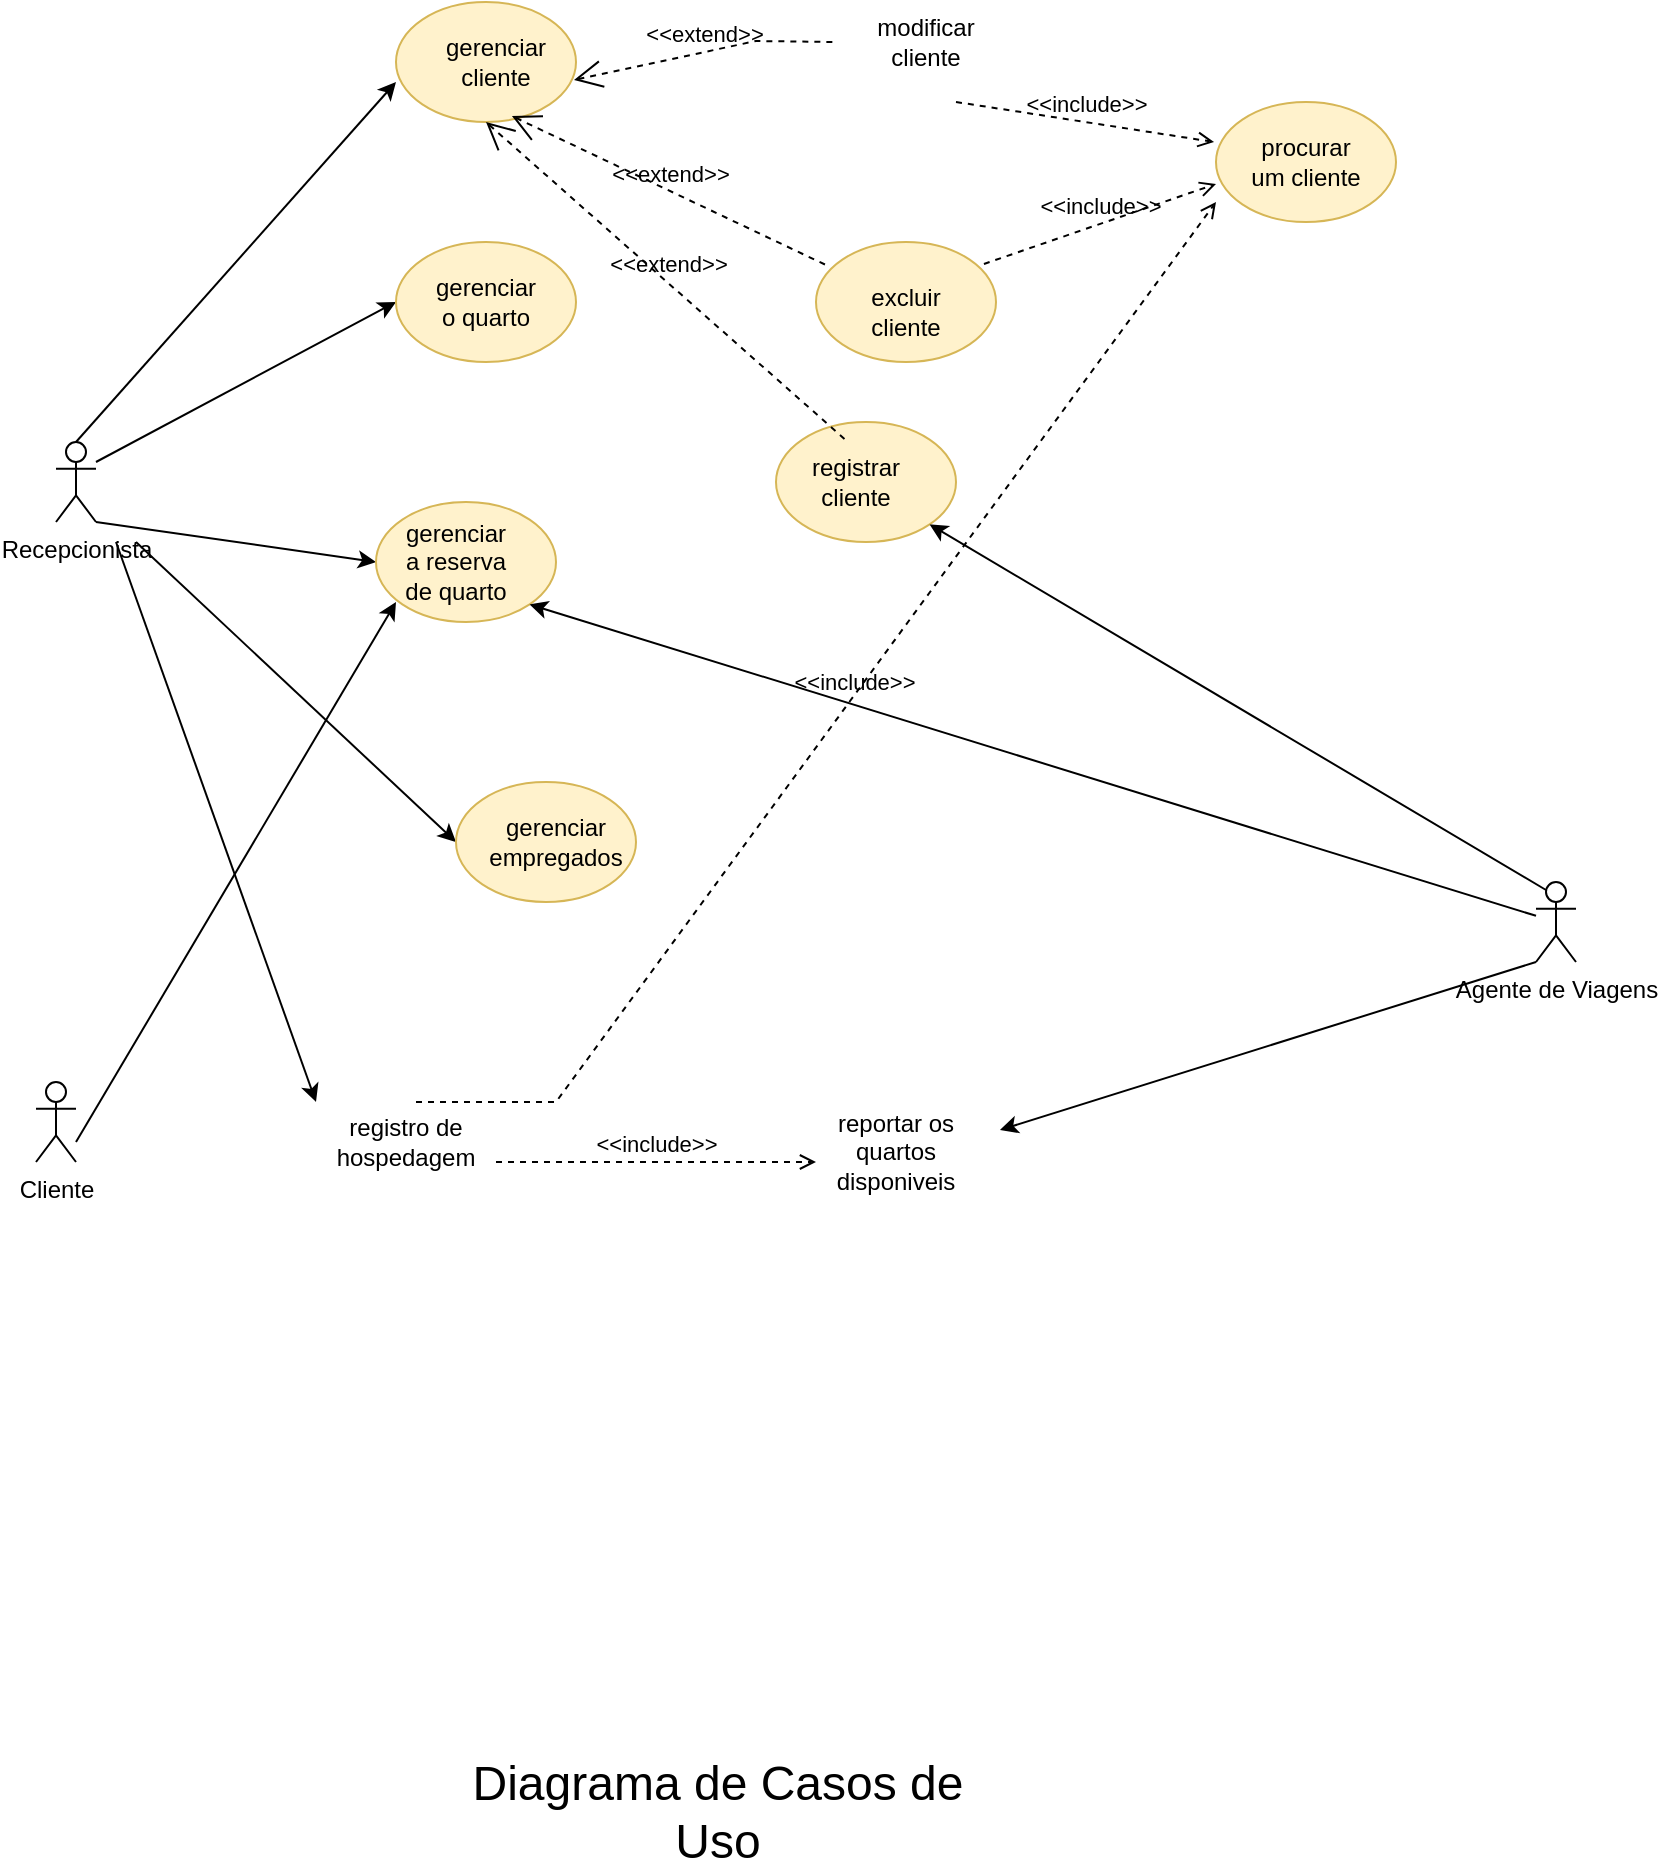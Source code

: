 <mxfile version="26.1.0" pages="7">
  <diagram name="Página-1" id="2nsyWGhhakWlyDxtI3QB">
    <mxGraphModel dx="1426" dy="781" grid="1" gridSize="10" guides="1" tooltips="1" connect="1" arrows="1" fold="1" page="1" pageScale="1" pageWidth="827" pageHeight="1169" math="0" shadow="0">
      <root>
        <mxCell id="0" />
        <mxCell id="1" parent="0" />
        <mxCell id="BOqVeiPKmgCXwHKWF-ZB-1" value="Recepcionista" style="shape=umlActor;verticalLabelPosition=bottom;verticalAlign=top;html=1;outlineConnect=0;" vertex="1" parent="1">
          <mxGeometry x="90" y="230" width="20" height="40" as="geometry" />
        </mxCell>
        <mxCell id="BOqVeiPKmgCXwHKWF-ZB-2" value="" style="endArrow=classic;html=1;rounded=0;entryX=0;entryY=0.5;entryDx=0;entryDy=0;" edge="1" parent="1" target="BOqVeiPKmgCXwHKWF-ZB-6">
          <mxGeometry width="50" height="50" relative="1" as="geometry">
            <mxPoint x="110" y="270" as="sourcePoint" />
            <mxPoint x="260" y="290" as="targetPoint" />
          </mxGeometry>
        </mxCell>
        <mxCell id="BOqVeiPKmgCXwHKWF-ZB-3" value="Cliente" style="shape=umlActor;verticalLabelPosition=bottom;verticalAlign=top;html=1;outlineConnect=0;" vertex="1" parent="1">
          <mxGeometry x="80" y="550" width="20" height="40" as="geometry" />
        </mxCell>
        <mxCell id="BOqVeiPKmgCXwHKWF-ZB-4" value="" style="endArrow=classic;html=1;rounded=0;" edge="1" parent="1">
          <mxGeometry width="50" height="50" relative="1" as="geometry">
            <mxPoint x="100" y="580" as="sourcePoint" />
            <mxPoint x="260" y="310" as="targetPoint" />
          </mxGeometry>
        </mxCell>
        <mxCell id="BOqVeiPKmgCXwHKWF-ZB-5" value="" style="endArrow=classic;html=1;rounded=0;" edge="1" parent="1">
          <mxGeometry width="50" height="50" relative="1" as="geometry">
            <mxPoint x="120" y="280" as="sourcePoint" />
            <mxPoint x="220" y="560" as="targetPoint" />
          </mxGeometry>
        </mxCell>
        <mxCell id="BOqVeiPKmgCXwHKWF-ZB-6" value="" style="ellipse;whiteSpace=wrap;html=1;fillColor=#fff2cc;strokeColor=#d6b656;" vertex="1" parent="1">
          <mxGeometry x="250" y="260" width="90" height="60" as="geometry" />
        </mxCell>
        <mxCell id="BOqVeiPKmgCXwHKWF-ZB-7" value="" style="endArrow=classic;html=1;rounded=0;" edge="1" parent="1">
          <mxGeometry width="50" height="50" relative="1" as="geometry">
            <mxPoint x="130" y="280" as="sourcePoint" />
            <mxPoint x="290" y="430" as="targetPoint" />
          </mxGeometry>
        </mxCell>
        <mxCell id="BOqVeiPKmgCXwHKWF-ZB-8" value="" style="ellipse;whiteSpace=wrap;html=1;fillColor=#fff2cc;strokeColor=#d6b656;" vertex="1" parent="1">
          <mxGeometry x="290" y="400" width="90" height="60" as="geometry" />
        </mxCell>
        <mxCell id="BOqVeiPKmgCXwHKWF-ZB-9" value="" style="endArrow=classic;html=1;rounded=0;" edge="1" parent="1">
          <mxGeometry width="50" height="50" relative="1" as="geometry">
            <mxPoint x="100" y="230" as="sourcePoint" />
            <mxPoint x="260" y="50" as="targetPoint" />
          </mxGeometry>
        </mxCell>
        <mxCell id="BOqVeiPKmgCXwHKWF-ZB-10" value="" style="ellipse;whiteSpace=wrap;html=1;fillColor=#fff2cc;strokeColor=#d6b656;" vertex="1" parent="1">
          <mxGeometry x="260" y="10" width="90" height="60" as="geometry" />
        </mxCell>
        <mxCell id="BOqVeiPKmgCXwHKWF-ZB-11" value="" style="endArrow=classic;html=1;rounded=0;" edge="1" parent="1">
          <mxGeometry width="50" height="50" relative="1" as="geometry">
            <mxPoint x="110" y="240" as="sourcePoint" />
            <mxPoint x="260" y="160" as="targetPoint" />
          </mxGeometry>
        </mxCell>
        <mxCell id="BOqVeiPKmgCXwHKWF-ZB-12" value="" style="ellipse;whiteSpace=wrap;html=1;fillColor=#fff2cc;strokeColor=#d6b656;" vertex="1" parent="1">
          <mxGeometry x="260" y="130" width="90" height="60" as="geometry" />
        </mxCell>
        <mxCell id="BOqVeiPKmgCXwHKWF-ZB-13" value="&amp;lt;&amp;lt;include&amp;gt;&amp;gt;" style="html=1;verticalAlign=bottom;labelBackgroundColor=none;endArrow=open;endFill=0;dashed=1;rounded=0;" edge="1" parent="1">
          <mxGeometry width="160" relative="1" as="geometry">
            <mxPoint x="310" y="590" as="sourcePoint" />
            <mxPoint x="470" y="590" as="targetPoint" />
          </mxGeometry>
        </mxCell>
        <mxCell id="BOqVeiPKmgCXwHKWF-ZB-14" value="&amp;lt;&amp;lt;include&amp;gt;&amp;gt;" style="html=1;verticalAlign=bottom;labelBackgroundColor=none;endArrow=open;endFill=0;dashed=1;rounded=0;" edge="1" parent="1">
          <mxGeometry x="0.019" y="-1" width="160" relative="1" as="geometry">
            <mxPoint x="270" y="560" as="sourcePoint" />
            <mxPoint x="670" y="110" as="targetPoint" />
            <Array as="points">
              <mxPoint x="340" y="560" />
            </Array>
            <mxPoint as="offset" />
          </mxGeometry>
        </mxCell>
        <mxCell id="BOqVeiPKmgCXwHKWF-ZB-15" value="" style="ellipse;whiteSpace=wrap;html=1;fillColor=#fff2cc;strokeColor=#d6b656;" vertex="1" parent="1">
          <mxGeometry x="670" y="60" width="90" height="60" as="geometry" />
        </mxCell>
        <mxCell id="BOqVeiPKmgCXwHKWF-ZB-16" value="" style="ellipse;whiteSpace=wrap;html=1;fillColor=#fff2cc;strokeColor=#d6b656;" vertex="1" parent="1">
          <mxGeometry x="470" y="130" width="90" height="60" as="geometry" />
        </mxCell>
        <mxCell id="BOqVeiPKmgCXwHKWF-ZB-17" value="" style="ellipse;whiteSpace=wrap;html=1;fillColor=#fff2cc;strokeColor=#d6b656;" vertex="1" parent="1">
          <mxGeometry x="450" y="220" width="90" height="60" as="geometry" />
        </mxCell>
        <mxCell id="BOqVeiPKmgCXwHKWF-ZB-18" value="&amp;lt;&amp;lt;extend&amp;gt;&amp;gt;" style="edgeStyle=none;html=1;startArrow=open;endArrow=none;startSize=12;verticalAlign=bottom;dashed=1;labelBackgroundColor=none;rounded=0;exitX=0.989;exitY=0.65;exitDx=0;exitDy=0;exitPerimeter=0;" edge="1" parent="1" source="BOqVeiPKmgCXwHKWF-ZB-10">
          <mxGeometry width="160" relative="1" as="geometry">
            <mxPoint x="360" y="29.5" as="sourcePoint" />
            <mxPoint x="480" y="30" as="targetPoint" />
            <Array as="points">
              <mxPoint x="440" y="29.5" />
            </Array>
          </mxGeometry>
        </mxCell>
        <mxCell id="BOqVeiPKmgCXwHKWF-ZB-19" value="&amp;lt;&amp;lt;extend&amp;gt;&amp;gt;" style="edgeStyle=none;html=1;startArrow=open;endArrow=none;startSize=12;verticalAlign=bottom;dashed=1;labelBackgroundColor=none;rounded=0;exitX=0.644;exitY=0.95;exitDx=0;exitDy=0;exitPerimeter=0;entryX=0.067;entryY=0.2;entryDx=0;entryDy=0;entryPerimeter=0;" edge="1" parent="1" source="BOqVeiPKmgCXwHKWF-ZB-10" target="BOqVeiPKmgCXwHKWF-ZB-16">
          <mxGeometry width="160" relative="1" as="geometry">
            <mxPoint x="390" y="159.5" as="sourcePoint" />
            <mxPoint x="540" y="160" as="targetPoint" />
          </mxGeometry>
        </mxCell>
        <mxCell id="BOqVeiPKmgCXwHKWF-ZB-20" value="Agente de Viagens" style="shape=umlActor;verticalLabelPosition=bottom;verticalAlign=top;html=1;outlineConnect=0;" vertex="1" parent="1">
          <mxGeometry x="830" y="450" width="20" height="40" as="geometry" />
        </mxCell>
        <mxCell id="BOqVeiPKmgCXwHKWF-ZB-21" value="" style="endArrow=classic;html=1;rounded=0;entryX=1.022;entryY=0.317;entryDx=0;entryDy=0;entryPerimeter=0;exitX=0;exitY=1;exitDx=0;exitDy=0;exitPerimeter=0;" edge="1" parent="1" source="BOqVeiPKmgCXwHKWF-ZB-20">
          <mxGeometry width="50" height="50" relative="1" as="geometry">
            <mxPoint x="700" y="455" as="sourcePoint" />
            <mxPoint x="562" y="574" as="targetPoint" />
          </mxGeometry>
        </mxCell>
        <mxCell id="BOqVeiPKmgCXwHKWF-ZB-22" value="&amp;lt;&amp;lt;include&amp;gt;&amp;gt;" style="html=1;verticalAlign=bottom;labelBackgroundColor=none;endArrow=open;endFill=0;dashed=1;rounded=0;entryX=-0.011;entryY=0.333;entryDx=0;entryDy=0;entryPerimeter=0;exitX=0.667;exitY=1;exitDx=0;exitDy=0;exitPerimeter=0;" edge="1" parent="1" target="BOqVeiPKmgCXwHKWF-ZB-15">
          <mxGeometry width="160" relative="1" as="geometry">
            <mxPoint x="540" y="60" as="sourcePoint" />
            <mxPoint x="670" y="50" as="targetPoint" />
          </mxGeometry>
        </mxCell>
        <mxCell id="BOqVeiPKmgCXwHKWF-ZB-23" value="&amp;lt;&amp;lt;include&amp;gt;&amp;gt;" style="html=1;verticalAlign=bottom;labelBackgroundColor=none;endArrow=open;endFill=0;dashed=1;rounded=0;entryX=0;entryY=0.683;entryDx=0;entryDy=0;entryPerimeter=0;exitX=0.933;exitY=0.183;exitDx=0;exitDy=0;exitPerimeter=0;" edge="1" parent="1" source="BOqVeiPKmgCXwHKWF-ZB-16" target="BOqVeiPKmgCXwHKWF-ZB-15">
          <mxGeometry width="160" relative="1" as="geometry">
            <mxPoint x="490" y="150" as="sourcePoint" />
            <mxPoint x="650" y="150" as="targetPoint" />
          </mxGeometry>
        </mxCell>
        <mxCell id="BOqVeiPKmgCXwHKWF-ZB-24" value="" style="endArrow=classic;html=1;rounded=0;entryX=1;entryY=1;entryDx=0;entryDy=0;exitX=0.25;exitY=0.1;exitDx=0;exitDy=0;exitPerimeter=0;" edge="1" parent="1" source="BOqVeiPKmgCXwHKWF-ZB-20" target="BOqVeiPKmgCXwHKWF-ZB-17">
          <mxGeometry width="50" height="50" relative="1" as="geometry">
            <mxPoint x="540" y="370" as="sourcePoint" />
            <mxPoint x="590" y="320" as="targetPoint" />
          </mxGeometry>
        </mxCell>
        <mxCell id="BOqVeiPKmgCXwHKWF-ZB-25" value="&amp;lt;&amp;lt;extend&amp;gt;&amp;gt;" style="edgeStyle=none;html=1;startArrow=open;endArrow=none;startSize=12;verticalAlign=bottom;dashed=1;labelBackgroundColor=none;rounded=0;exitX=0.5;exitY=1;exitDx=0;exitDy=0;entryX=0.067;entryY=0.2;entryDx=0;entryDy=0;entryPerimeter=0;" edge="1" parent="1" source="BOqVeiPKmgCXwHKWF-ZB-10">
          <mxGeometry width="160" relative="1" as="geometry">
            <mxPoint x="328" y="155" as="sourcePoint" />
            <mxPoint x="486" y="230" as="targetPoint" />
          </mxGeometry>
        </mxCell>
        <mxCell id="BOqVeiPKmgCXwHKWF-ZB-26" value="" style="endArrow=classic;html=1;rounded=0;entryX=1;entryY=1;entryDx=0;entryDy=0;" edge="1" parent="1" source="BOqVeiPKmgCXwHKWF-ZB-20" target="BOqVeiPKmgCXwHKWF-ZB-6">
          <mxGeometry width="50" height="50" relative="1" as="geometry">
            <mxPoint x="690" y="480" as="sourcePoint" />
            <mxPoint x="740" y="430" as="targetPoint" />
          </mxGeometry>
        </mxCell>
        <mxCell id="BOqVeiPKmgCXwHKWF-ZB-27" value="registro de hospedagem" style="text;html=1;align=center;verticalAlign=middle;whiteSpace=wrap;rounded=0;" vertex="1" parent="1">
          <mxGeometry x="235" y="565" width="60" height="30" as="geometry" />
        </mxCell>
        <mxCell id="BOqVeiPKmgCXwHKWF-ZB-28" value="reportar os quartos disponiveis" style="text;html=1;align=center;verticalAlign=middle;whiteSpace=wrap;rounded=0;" vertex="1" parent="1">
          <mxGeometry x="480" y="570" width="60" height="30" as="geometry" />
        </mxCell>
        <mxCell id="BOqVeiPKmgCXwHKWF-ZB-29" value="modificar cliente" style="text;html=1;align=center;verticalAlign=middle;whiteSpace=wrap;rounded=0;" vertex="1" parent="1">
          <mxGeometry x="495" y="15" width="60" height="30" as="geometry" />
        </mxCell>
        <mxCell id="BOqVeiPKmgCXwHKWF-ZB-30" value="procurar um cliente" style="text;html=1;align=center;verticalAlign=middle;whiteSpace=wrap;rounded=0;" vertex="1" parent="1">
          <mxGeometry x="685" y="75" width="60" height="30" as="geometry" />
        </mxCell>
        <mxCell id="BOqVeiPKmgCXwHKWF-ZB-31" value="excluir cliente" style="text;html=1;align=center;verticalAlign=middle;whiteSpace=wrap;rounded=0;" vertex="1" parent="1">
          <mxGeometry x="485" y="150" width="60" height="30" as="geometry" />
        </mxCell>
        <mxCell id="BOqVeiPKmgCXwHKWF-ZB-32" value="registrar cliente" style="text;html=1;align=center;verticalAlign=middle;whiteSpace=wrap;rounded=0;" vertex="1" parent="1">
          <mxGeometry x="460" y="235" width="60" height="30" as="geometry" />
        </mxCell>
        <mxCell id="BOqVeiPKmgCXwHKWF-ZB-33" value="gerenciar cliente" style="text;html=1;align=center;verticalAlign=middle;whiteSpace=wrap;rounded=0;" vertex="1" parent="1">
          <mxGeometry x="280" y="25" width="60" height="30" as="geometry" />
        </mxCell>
        <mxCell id="BOqVeiPKmgCXwHKWF-ZB-34" value="gerenciar o quarto" style="text;html=1;align=center;verticalAlign=middle;whiteSpace=wrap;rounded=0;" vertex="1" parent="1">
          <mxGeometry x="275" y="145" width="60" height="30" as="geometry" />
        </mxCell>
        <mxCell id="BOqVeiPKmgCXwHKWF-ZB-35" value="gerenciar a reserva de quarto" style="text;html=1;align=center;verticalAlign=middle;whiteSpace=wrap;rounded=0;" vertex="1" parent="1">
          <mxGeometry x="260" y="275" width="60" height="30" as="geometry" />
        </mxCell>
        <mxCell id="BOqVeiPKmgCXwHKWF-ZB-36" value="gerenciar empregados" style="text;html=1;align=center;verticalAlign=middle;whiteSpace=wrap;rounded=0;" vertex="1" parent="1">
          <mxGeometry x="310" y="415" width="60" height="30" as="geometry" />
        </mxCell>
        <mxCell id="INKmF8pPSoUnFoH9dILN-2" value="&lt;div style=&quot;text-align: center;&quot;&gt;&lt;span style=&quot;background-color: transparent; color: light-dark(rgb(0, 0, 0), rgb(255, 255, 255)); font-size: 24px;&quot;&gt;Diagrama de Casos de Uso&lt;/span&gt;&lt;/div&gt;" style="text;whiteSpace=wrap;html=1;" vertex="1" parent="1">
          <mxGeometry x="290" y="880" width="260" height="50" as="geometry" />
        </mxCell>
      </root>
    </mxGraphModel>
  </diagram>
  <diagram id="DcQ0MhYOFitK9pdTuiSw" name="Página-2">
    <mxGraphModel dx="1426" dy="781" grid="1" gridSize="10" guides="1" tooltips="1" connect="1" arrows="1" fold="1" page="1" pageScale="1" pageWidth="827" pageHeight="1169" math="0" shadow="0">
      <root>
        <mxCell id="0" />
        <mxCell id="1" parent="0" />
        <mxCell id="1nDiuvtH92aO7OsGMkiq-2" value="&lt;p style=&quot;margin:0px;margin-top:4px;text-align:center;&quot;&gt;&lt;b&gt;Pedido&lt;/b&gt;&lt;/p&gt;&lt;hr size=&quot;1&quot; style=&quot;border-style:solid;&quot;&gt;&lt;p style=&quot;margin:0px;margin-left:4px;&quot;&gt;+ adicionarItem (ItemPedido) Void&amp;nbsp;&lt;/p&gt;&lt;p style=&quot;margin:0px;margin-left:4px;&quot;&gt;+ valorTotal (): Real&lt;/p&gt;&lt;hr size=&quot;1&quot; style=&quot;border-style:solid;&quot;&gt;&lt;p style=&quot;margin:0px;margin-left:4px;&quot;&gt;&lt;br&gt;&lt;/p&gt;" style="verticalAlign=top;align=left;overflow=fill;html=1;whiteSpace=wrap;" vertex="1" parent="1">
          <mxGeometry x="550" y="550" width="230" height="70" as="geometry" />
        </mxCell>
        <mxCell id="1nDiuvtH92aO7OsGMkiq-4" value="&lt;p style=&quot;margin:0px;margin-top:4px;text-align:center;&quot;&gt;&lt;b&gt;CD&lt;/b&gt;&lt;/p&gt;&lt;hr size=&quot;1&quot; style=&quot;border-style:solid;&quot;&gt;&lt;p style=&quot;margin:0px;margin-left:4px;&quot;&gt;&lt;br&gt;&lt;/p&gt;&lt;hr size=&quot;1&quot; style=&quot;border-style:solid;&quot;&gt;&lt;p style=&quot;margin:0px;margin-left:4px;&quot;&gt;&lt;br&gt;&lt;/p&gt;" style="verticalAlign=top;align=left;overflow=fill;html=1;whiteSpace=wrap;" vertex="1" parent="1">
          <mxGeometry x="20" y="550" width="110" height="60" as="geometry" />
        </mxCell>
        <mxCell id="1nDiuvtH92aO7OsGMkiq-5" value="&lt;p style=&quot;margin:0px;margin-top:4px;text-align:center;&quot;&gt;&lt;b&gt;Livro&lt;/b&gt;&lt;/p&gt;&lt;hr size=&quot;1&quot; style=&quot;border-style:solid;&quot;&gt;&lt;p style=&quot;margin:0px;margin-left:4px;&quot;&gt;- isbn:&lt;/p&gt;&lt;hr size=&quot;1&quot; style=&quot;border-style:solid;&quot;&gt;&lt;p style=&quot;margin:0px;margin-left:4px;&quot;&gt;&lt;br&gt;&lt;/p&gt;" style="verticalAlign=top;align=left;overflow=fill;html=1;whiteSpace=wrap;" vertex="1" parent="1">
          <mxGeometry x="190" y="550" width="160" height="60" as="geometry" />
        </mxCell>
        <mxCell id="1nDiuvtH92aO7OsGMkiq-6" value="&lt;p style=&quot;margin:0px;margin-top:4px;text-align:center;&quot;&gt;&lt;b&gt;Produto&lt;/b&gt;&lt;/p&gt;&lt;hr size=&quot;1&quot; style=&quot;border-style:solid;&quot;&gt;&lt;p style=&quot;margin:0px;margin-left:4px;&quot;&gt;- codigo: Integer&lt;/p&gt;&lt;p style=&quot;margin:0px;margin-left:4px;&quot;&gt;_ valor: Real&lt;/p&gt;&lt;hr size=&quot;1&quot; style=&quot;border-style:solid;&quot;&gt;&lt;p style=&quot;margin:0px;margin-left:4px;&quot;&gt;&lt;br&gt;&lt;/p&gt;" style="verticalAlign=top;align=left;overflow=fill;html=1;whiteSpace=wrap;" vertex="1" parent="1">
          <mxGeometry x="80" y="360" width="160" height="70" as="geometry" />
        </mxCell>
        <mxCell id="1nDiuvtH92aO7OsGMkiq-7" value="&lt;p style=&quot;margin:0px;margin-top:4px;text-align:center;&quot;&gt;&lt;b&gt;ItemPedido&lt;/b&gt;&lt;/p&gt;&lt;hr size=&quot;1&quot; style=&quot;border-style:solid;&quot;&gt;&lt;p style=&quot;margin:0px;margin-left:4px;&quot;&gt;- quantidade:&amp;nbsp;&lt;/p&gt;&lt;hr size=&quot;1&quot; style=&quot;border-style:solid;&quot;&gt;&lt;p style=&quot;margin:0px;margin-left:4px;&quot;&gt;&lt;br&gt;&lt;/p&gt;" style="verticalAlign=top;align=left;overflow=fill;html=1;whiteSpace=wrap;" vertex="1" parent="1">
          <mxGeometry x="585" y="360" width="160" height="60" as="geometry" />
        </mxCell>
        <mxCell id="1nDiuvtH92aO7OsGMkiq-8" value="" style="endArrow=classic;html=1;rounded=0;entryX=0.875;entryY=1;entryDx=0;entryDy=0;entryPerimeter=0;exitX=0.5;exitY=0;exitDx=0;exitDy=0;" edge="1" parent="1" source="1nDiuvtH92aO7OsGMkiq-5" target="1nDiuvtH92aO7OsGMkiq-6">
          <mxGeometry width="50" height="50" relative="1" as="geometry">
            <mxPoint x="390" y="530" as="sourcePoint" />
            <mxPoint x="440" y="480" as="targetPoint" />
          </mxGeometry>
        </mxCell>
        <mxCell id="1nDiuvtH92aO7OsGMkiq-9" value="" style="endArrow=classic;html=1;rounded=0;entryX=0.2;entryY=1.029;entryDx=0;entryDy=0;entryPerimeter=0;exitX=0.573;exitY=-0.017;exitDx=0;exitDy=0;exitPerimeter=0;" edge="1" parent="1" source="1nDiuvtH92aO7OsGMkiq-4" target="1nDiuvtH92aO7OsGMkiq-6">
          <mxGeometry width="50" height="50" relative="1" as="geometry">
            <mxPoint x="90" y="570" as="sourcePoint" />
            <mxPoint x="40" y="450" as="targetPoint" />
          </mxGeometry>
        </mxCell>
        <mxCell id="1nDiuvtH92aO7OsGMkiq-12" value="" style="endArrow=diamondThin;endFill=1;endSize=24;html=1;rounded=0;entryX=0.006;entryY=0.617;entryDx=0;entryDy=0;entryPerimeter=0;" edge="1" parent="1" target="1nDiuvtH92aO7OsGMkiq-7">
          <mxGeometry width="160" relative="1" as="geometry">
            <mxPoint x="240" y="394.5" as="sourcePoint" />
            <mxPoint x="400" y="394.5" as="targetPoint" />
          </mxGeometry>
        </mxCell>
        <mxCell id="1nDiuvtH92aO7OsGMkiq-13" value="" style="endArrow=diamondThin;endFill=0;endSize=24;html=1;rounded=0;exitX=0.556;exitY=1.067;exitDx=0;exitDy=0;exitPerimeter=0;entryX=0.552;entryY=-0.014;entryDx=0;entryDy=0;entryPerimeter=0;" edge="1" parent="1" source="1nDiuvtH92aO7OsGMkiq-7" target="1nDiuvtH92aO7OsGMkiq-2">
          <mxGeometry width="160" relative="1" as="geometry">
            <mxPoint x="585" y="500" as="sourcePoint" />
            <mxPoint x="745" y="500" as="targetPoint" />
          </mxGeometry>
        </mxCell>
        <mxCell id="heqS_m5sFIr4MdHCOx5j-1" value="&lt;font style=&quot;font-size: 24px;&quot;&gt;Diagrama de Classes&lt;/font&gt;" style="text;html=1;align=center;verticalAlign=middle;whiteSpace=wrap;rounded=0;" vertex="1" parent="1">
          <mxGeometry x="120" y="740" width="470" height="150" as="geometry" />
        </mxCell>
      </root>
    </mxGraphModel>
  </diagram>
  <diagram id="pA_4tO0MYWnWNBzEQbH0" name="Página-3">
    <mxGraphModel dx="1426" dy="781" grid="1" gridSize="10" guides="1" tooltips="1" connect="1" arrows="1" fold="1" page="1" pageScale="1" pageWidth="827" pageHeight="1169" math="0" shadow="0">
      <root>
        <mxCell id="0" />
        <mxCell id="1" parent="0" />
        <mxCell id="jiyg4exAPsQCfEv7Zj2a-1" value="User" style="whiteSpace=wrap;html=1;align=center;" vertex="1" parent="1">
          <mxGeometry x="110" y="180" width="100" height="40" as="geometry" />
        </mxCell>
        <mxCell id="jiyg4exAPsQCfEv7Zj2a-2" value="Device" style="whiteSpace=wrap;html=1;align=center;" vertex="1" parent="1">
          <mxGeometry x="430" y="180" width="100" height="40" as="geometry" />
        </mxCell>
        <mxCell id="jiyg4exAPsQCfEv7Zj2a-3" value="" style="endArrow=none;html=1;rounded=0;dashed=1;dashPattern=1 2;exitX=0.5;exitY=1;exitDx=0;exitDy=0;" edge="1" parent="1" source="jiyg4exAPsQCfEv7Zj2a-1">
          <mxGeometry relative="1" as="geometry">
            <mxPoint x="330" y="400" as="sourcePoint" />
            <mxPoint x="160" y="470" as="targetPoint" />
          </mxGeometry>
        </mxCell>
        <mxCell id="jiyg4exAPsQCfEv7Zj2a-4" value="" style="resizable=0;html=1;whiteSpace=wrap;align=right;verticalAlign=bottom;" connectable="0" vertex="1" parent="jiyg4exAPsQCfEv7Zj2a-3">
          <mxGeometry x="1" relative="1" as="geometry" />
        </mxCell>
        <mxCell id="jiyg4exAPsQCfEv7Zj2a-5" value="" style="endArrow=classic;html=1;rounded=0;" edge="1" parent="1">
          <mxGeometry width="50" height="50" relative="1" as="geometry">
            <mxPoint x="160" y="300" as="sourcePoint" />
            <mxPoint x="430" y="300" as="targetPoint" />
          </mxGeometry>
        </mxCell>
        <mxCell id="jiyg4exAPsQCfEv7Zj2a-6" value="&lt;font style=&quot;font-size: 15px;&quot;&gt;1: Abrir Aplicação&lt;/font&gt;" style="text;html=1;align=center;verticalAlign=middle;whiteSpace=wrap;rounded=0;" vertex="1" parent="1">
          <mxGeometry x="180" y="240" width="230" height="70" as="geometry" />
        </mxCell>
        <mxCell id="jiyg4exAPsQCfEv7Zj2a-8" value="" style="endArrow=none;html=1;rounded=0;dashed=1;dashPattern=1 2;exitX=0.5;exitY=1;exitDx=0;exitDy=0;" edge="1" parent="1">
          <mxGeometry relative="1" as="geometry">
            <mxPoint x="479.5" y="220" as="sourcePoint" />
            <mxPoint x="480" y="320" as="targetPoint" />
          </mxGeometry>
        </mxCell>
        <mxCell id="jiyg4exAPsQCfEv7Zj2a-9" value="" style="resizable=0;html=1;whiteSpace=wrap;align=right;verticalAlign=bottom;" connectable="0" vertex="1" parent="jiyg4exAPsQCfEv7Zj2a-8">
          <mxGeometry x="1" relative="1" as="geometry" />
        </mxCell>
        <mxCell id="jiyg4exAPsQCfEv7Zj2a-10" value="" style="rounded=1;whiteSpace=wrap;html=1;rotation=-90;" vertex="1" parent="1">
          <mxGeometry x="440" y="330" width="80" height="40" as="geometry" />
        </mxCell>
        <mxCell id="jiyg4exAPsQCfEv7Zj2a-11" value="" style="rounded=1;whiteSpace=wrap;html=1;rotation=-90;" vertex="1" parent="1">
          <mxGeometry x="127.5" y="487.5" width="60" height="35" as="geometry" />
        </mxCell>
        <mxCell id="jiyg4exAPsQCfEv7Zj2a-12" value="" style="rounded=1;whiteSpace=wrap;html=1;rotation=-90;" vertex="1" parent="1">
          <mxGeometry x="445" y="465" width="60" height="30" as="geometry" />
        </mxCell>
        <mxCell id="jiyg4exAPsQCfEv7Zj2a-13" value="" style="endArrow=none;html=1;rounded=0;dashed=1;dashPattern=1 2;exitX=0.5;exitY=1;exitDx=0;exitDy=0;" edge="1" parent="1">
          <mxGeometry relative="1" as="geometry">
            <mxPoint x="479.5" y="390" as="sourcePoint" />
            <mxPoint x="480" y="450" as="targetPoint" />
          </mxGeometry>
        </mxCell>
        <mxCell id="jiyg4exAPsQCfEv7Zj2a-14" value="" style="resizable=0;html=1;whiteSpace=wrap;align=right;verticalAlign=bottom;" connectable="0" vertex="1" parent="jiyg4exAPsQCfEv7Zj2a-13">
          <mxGeometry x="1" relative="1" as="geometry" />
        </mxCell>
        <mxCell id="jiyg4exAPsQCfEv7Zj2a-15" value="" style="endArrow=classic;html=1;rounded=0;" edge="1" parent="1">
          <mxGeometry width="50" height="50" relative="1" as="geometry">
            <mxPoint x="500" y="355" as="sourcePoint" />
            <mxPoint x="490" y="450" as="targetPoint" />
            <Array as="points">
              <mxPoint x="550" y="380" />
              <mxPoint x="550" y="410" />
              <mxPoint x="530" y="450" />
            </Array>
          </mxGeometry>
        </mxCell>
        <mxCell id="jiyg4exAPsQCfEv7Zj2a-17" value="&lt;font style=&quot;font-size: 15px;&quot;&gt;2: Acessar Webcam&lt;/font&gt;" style="text;html=1;align=center;verticalAlign=middle;whiteSpace=wrap;rounded=0;" vertex="1" parent="1">
          <mxGeometry x="310" y="400" width="150" height="30" as="geometry" />
        </mxCell>
        <mxCell id="jiyg4exAPsQCfEv7Zj2a-18" value="" style="endArrow=classic;html=1;rounded=0;entryX=0.5;entryY=1;entryDx=0;entryDy=0;exitX=0.35;exitY=-0.133;exitDx=0;exitDy=0;exitPerimeter=0;" edge="1" parent="1" source="jiyg4exAPsQCfEv7Zj2a-12" target="jiyg4exAPsQCfEv7Zj2a-11">
          <mxGeometry width="50" height="50" relative="1" as="geometry">
            <mxPoint x="350" y="522.5" as="sourcePoint" />
            <mxPoint x="400" y="472.5" as="targetPoint" />
          </mxGeometry>
        </mxCell>
        <mxCell id="jiyg4exAPsQCfEv7Zj2a-20" value="&lt;font style=&quot;font-size: 15px;&quot;&gt;3: Tirar Foto&lt;/font&gt;" style="edgeLabel;html=1;align=center;verticalAlign=middle;resizable=0;points=[];" vertex="1" connectable="0" parent="jiyg4exAPsQCfEv7Zj2a-18">
          <mxGeometry x="-0.055" y="-4" relative="1" as="geometry">
            <mxPoint y="-13" as="offset" />
          </mxGeometry>
        </mxCell>
        <mxCell id="jiyg4exAPsQCfEv7Zj2a-21" value="" style="endArrow=none;html=1;rounded=0;dashed=1;dashPattern=1 2;exitX=0.5;exitY=1;exitDx=0;exitDy=0;" edge="1" parent="1">
          <mxGeometry relative="1" as="geometry">
            <mxPoint x="159.5" y="540" as="sourcePoint" />
            <mxPoint x="160" y="630" as="targetPoint" />
          </mxGeometry>
        </mxCell>
        <mxCell id="jiyg4exAPsQCfEv7Zj2a-22" value="" style="resizable=0;html=1;whiteSpace=wrap;align=right;verticalAlign=bottom;" connectable="0" vertex="1" parent="jiyg4exAPsQCfEv7Zj2a-21">
          <mxGeometry x="1" relative="1" as="geometry" />
        </mxCell>
        <mxCell id="jiyg4exAPsQCfEv7Zj2a-23" value="" style="endArrow=none;html=1;rounded=0;dashed=1;dashPattern=1 2;exitX=0.5;exitY=1;exitDx=0;exitDy=0;" edge="1" parent="1">
          <mxGeometry relative="1" as="geometry">
            <mxPoint x="479.5" y="500" as="sourcePoint" />
            <mxPoint x="480" y="630" as="targetPoint" />
          </mxGeometry>
        </mxCell>
        <mxCell id="jiyg4exAPsQCfEv7Zj2a-24" value="" style="resizable=0;html=1;whiteSpace=wrap;align=right;verticalAlign=bottom;" connectable="0" vertex="1" parent="jiyg4exAPsQCfEv7Zj2a-23">
          <mxGeometry x="1" relative="1" as="geometry" />
        </mxCell>
        <mxCell id="jiyg4exAPsQCfEv7Zj2a-25" value="" style="endArrow=block;dashed=1;endFill=0;endSize=12;html=1;rounded=0;" edge="1" parent="1">
          <mxGeometry width="160" relative="1" as="geometry">
            <mxPoint x="160" y="580" as="sourcePoint" />
            <mxPoint x="480" y="580" as="targetPoint" />
          </mxGeometry>
        </mxCell>
        <mxCell id="jiyg4exAPsQCfEv7Zj2a-26" value="&lt;font style=&quot;font-size: 15px;&quot;&gt;4: Foto&lt;/font&gt;" style="edgeLabel;html=1;align=center;verticalAlign=middle;resizable=0;points=[];" vertex="1" connectable="0" parent="jiyg4exAPsQCfEv7Zj2a-25">
          <mxGeometry x="0.081" y="1" relative="1" as="geometry">
            <mxPoint x="-3" y="-19" as="offset" />
          </mxGeometry>
        </mxCell>
        <mxCell id="TcB7u7i8B2CXGWVeDaFG-1" value="&lt;span style=&quot;color: rgb(0, 0, 0); font-family: Helvetica; font-size: 24px; font-style: normal; font-variant-ligatures: normal; font-variant-caps: normal; font-weight: 400; letter-spacing: normal; orphans: 2; text-align: center; text-indent: 0px; text-transform: none; widows: 2; word-spacing: 0px; -webkit-text-stroke-width: 0px; white-space: normal; background-color: rgb(251, 251, 251); text-decoration-thickness: initial; text-decoration-style: initial; text-decoration-color: initial; float: none; display: inline !important;&quot;&gt;Diagrama de Sequência&lt;/span&gt;" style="text;whiteSpace=wrap;html=1;" vertex="1" parent="1">
          <mxGeometry x="210" y="760" width="260" height="50" as="geometry" />
        </mxCell>
      </root>
    </mxGraphModel>
  </diagram>
  <diagram id="ok5Vdc5UOC7dX43tB-GT" name="Página-4">
    <mxGraphModel dx="1426" dy="781" grid="1" gridSize="10" guides="1" tooltips="1" connect="1" arrows="1" fold="1" page="1" pageScale="1" pageWidth="827" pageHeight="1169" math="0" shadow="0">
      <root>
        <mxCell id="0" />
        <mxCell id="1" parent="0" />
        <mxCell id="doc0ePPv3beZ50agxqY0-1" value="" style="shape=waypoint;sketch=0;fillStyle=solid;size=6;pointerEvents=1;points=[];fillColor=none;resizable=0;rotatable=0;perimeter=centerPerimeter;snapToPoint=1;fontSize=20;perimeterSpacing=5;strokeWidth=13;" vertex="1" parent="1">
          <mxGeometry x="10" y="185" width="20" height="20" as="geometry" />
        </mxCell>
        <mxCell id="doc0ePPv3beZ50agxqY0-2" value="" style="endArrow=classic;html=1;rounded=0;" edge="1" parent="1">
          <mxGeometry width="50" height="50" relative="1" as="geometry">
            <mxPoint x="30" y="194.5" as="sourcePoint" />
            <mxPoint x="100" y="194.5" as="targetPoint" />
          </mxGeometry>
        </mxCell>
        <mxCell id="doc0ePPv3beZ50agxqY0-3" value="" style="rounded=1;whiteSpace=wrap;html=1;fillColor=#fff2cc;strokeColor=#d6b656;" vertex="1" parent="1">
          <mxGeometry x="100" y="170" width="110" height="50" as="geometry" />
        </mxCell>
        <mxCell id="doc0ePPv3beZ50agxqY0-4" value="" style="endArrow=classic;html=1;rounded=0;" edge="1" parent="1">
          <mxGeometry width="50" height="50" relative="1" as="geometry">
            <mxPoint x="360" y="190" as="sourcePoint" />
            <mxPoint x="400" y="189.5" as="targetPoint" />
          </mxGeometry>
        </mxCell>
        <mxCell id="doc0ePPv3beZ50agxqY0-5" value="" style="rhombus;whiteSpace=wrap;html=1;fillColor=#fff2cc;strokeColor=#d6b656;" vertex="1" parent="1">
          <mxGeometry x="400" y="160" width="60" height="60" as="geometry" />
        </mxCell>
        <mxCell id="doc0ePPv3beZ50agxqY0-6" value="" style="endArrow=classic;html=1;rounded=0;entryX=0.1;entryY=1.06;entryDx=0;entryDy=0;entryPerimeter=0;" edge="1" parent="1" target="doc0ePPv3beZ50agxqY0-27">
          <mxGeometry width="50" height="50" relative="1" as="geometry">
            <mxPoint x="433" y="218" as="sourcePoint" />
            <mxPoint x="136.01" y="235" as="targetPoint" />
            <Array as="points">
              <mxPoint x="365" y="320" />
              <mxPoint x="261" y="320" />
            </Array>
          </mxGeometry>
        </mxCell>
        <mxCell id="doc0ePPv3beZ50agxqY0-7" value="" style="endArrow=classic;html=1;rounded=0;" edge="1" parent="1">
          <mxGeometry width="50" height="50" relative="1" as="geometry">
            <mxPoint x="460" y="189.5" as="sourcePoint" />
            <mxPoint x="550" y="189.5" as="targetPoint" />
          </mxGeometry>
        </mxCell>
        <mxCell id="doc0ePPv3beZ50agxqY0-10" value="" style="rounded=1;whiteSpace=wrap;html=1;fillColor=#fff2cc;strokeColor=#d6b656;" vertex="1" parent="1">
          <mxGeometry x="550" y="165" width="110" height="50" as="geometry" />
        </mxCell>
        <mxCell id="doc0ePPv3beZ50agxqY0-11" value="" style="endArrow=classic;html=1;rounded=0;exitX=0.5;exitY=1;exitDx=0;exitDy=0;" edge="1" parent="1" source="doc0ePPv3beZ50agxqY0-10">
          <mxGeometry width="50" height="50" relative="1" as="geometry">
            <mxPoint x="540" y="260" as="sourcePoint" />
            <mxPoint x="565" y="420" as="targetPoint" />
          </mxGeometry>
        </mxCell>
        <mxCell id="doc0ePPv3beZ50agxqY0-12" value="" style="rhombus;whiteSpace=wrap;html=1;fillColor=#fff2cc;strokeColor=#d6b656;" vertex="1" parent="1">
          <mxGeometry x="535" y="420" width="60" height="60" as="geometry" />
        </mxCell>
        <mxCell id="doc0ePPv3beZ50agxqY0-13" value="" style="endArrow=classic;html=1;rounded=0;exitX=0;exitY=0.5;exitDx=0;exitDy=0;" edge="1" parent="1" source="doc0ePPv3beZ50agxqY0-12">
          <mxGeometry width="50" height="50" relative="1" as="geometry">
            <mxPoint x="380" y="470" as="sourcePoint" />
            <mxPoint x="240" y="450" as="targetPoint" />
          </mxGeometry>
        </mxCell>
        <mxCell id="doc0ePPv3beZ50agxqY0-14" value="" style="rounded=1;whiteSpace=wrap;html=1;fillColor=#fff2cc;strokeColor=#d6b656;" vertex="1" parent="1">
          <mxGeometry x="130" y="425" width="110" height="50" as="geometry" />
        </mxCell>
        <mxCell id="doc0ePPv3beZ50agxqY0-15" value="" style="endArrow=classic;html=1;rounded=0;exitX=0.5;exitY=1;exitDx=0;exitDy=0;" edge="1" parent="1">
          <mxGeometry width="50" height="50" relative="1" as="geometry">
            <mxPoint x="184.5" y="475" as="sourcePoint" />
            <mxPoint x="185" y="580" as="targetPoint" />
          </mxGeometry>
        </mxCell>
        <mxCell id="doc0ePPv3beZ50agxqY0-16" value="" style="rounded=1;whiteSpace=wrap;html=1;fillColor=#fff2cc;strokeColor=#d6b656;" vertex="1" parent="1">
          <mxGeometry x="510" y="580" width="110" height="50" as="geometry" />
        </mxCell>
        <mxCell id="doc0ePPv3beZ50agxqY0-17" value="" style="endArrow=classic;html=1;rounded=0;exitX=0.5;exitY=1;exitDx=0;exitDy=0;" edge="1" parent="1">
          <mxGeometry width="50" height="50" relative="1" as="geometry">
            <mxPoint x="564.5" y="470" as="sourcePoint" />
            <mxPoint x="565" y="570" as="targetPoint" />
          </mxGeometry>
        </mxCell>
        <mxCell id="doc0ePPv3beZ50agxqY0-18" value="" style="ellipse;shape=doubleEllipse;whiteSpace=wrap;html=1;aspect=fixed;fillColor=#000000;" vertex="1" parent="1">
          <mxGeometry x="160" y="580" width="50" height="50" as="geometry" />
        </mxCell>
        <mxCell id="doc0ePPv3beZ50agxqY0-19" value="" style="endArrow=classic;html=1;rounded=0;exitX=0;exitY=0.5;exitDx=0;exitDy=0;" edge="1" parent="1">
          <mxGeometry width="50" height="50" relative="1" as="geometry">
            <mxPoint x="510" y="604.5" as="sourcePoint" />
            <mxPoint x="215" y="604.5" as="targetPoint" />
          </mxGeometry>
        </mxCell>
        <mxCell id="doc0ePPv3beZ50agxqY0-20" value="Escolhe o Produto&lt;div&gt;&lt;br&gt;&lt;/div&gt;" style="text;html=1;align=center;verticalAlign=middle;whiteSpace=wrap;rounded=0;" vertex="1" parent="1">
          <mxGeometry x="120" y="185" width="60" height="30" as="geometry" />
        </mxCell>
        <mxCell id="doc0ePPv3beZ50agxqY0-21" value="&lt;div&gt;Dá um lance&lt;/div&gt;" style="text;html=1;align=center;verticalAlign=middle;whiteSpace=wrap;rounded=0;" vertex="1" parent="1">
          <mxGeometry x="280" y="185" width="60" height="30" as="geometry" />
        </mxCell>
        <mxCell id="doc0ePPv3beZ50agxqY0-22" value="Não está Satisfeito?" style="text;html=1;align=center;verticalAlign=middle;whiteSpace=wrap;rounded=0;" vertex="1" parent="1">
          <mxGeometry x="270" y="330" width="60" height="30" as="geometry" />
        </mxCell>
        <mxCell id="doc0ePPv3beZ50agxqY0-23" value="&lt;div&gt;Foi o Maior Lance&lt;/div&gt;" style="text;html=1;align=center;verticalAlign=middle;whiteSpace=wrap;rounded=0;" vertex="1" parent="1">
          <mxGeometry x="575" y="175" width="60" height="30" as="geometry" />
        </mxCell>
        <mxCell id="doc0ePPv3beZ50agxqY0-24" value="&lt;div&gt;É Avisado Que Ganhou&lt;/div&gt;" style="text;html=1;align=center;verticalAlign=middle;whiteSpace=wrap;rounded=0;" vertex="1" parent="1">
          <mxGeometry x="535" y="590" width="60" height="30" as="geometry" />
        </mxCell>
        <mxCell id="doc0ePPv3beZ50agxqY0-25" value="É Avisado Que Não Ganhou" style="text;html=1;align=center;verticalAlign=middle;whiteSpace=wrap;rounded=0;" vertex="1" parent="1">
          <mxGeometry x="155" y="435" width="60" height="30" as="geometry" />
        </mxCell>
        <mxCell id="doc0ePPv3beZ50agxqY0-26" value="" style="endArrow=classic;html=1;rounded=0;" edge="1" parent="1">
          <mxGeometry width="50" height="50" relative="1" as="geometry">
            <mxPoint x="210" y="189.5" as="sourcePoint" />
            <mxPoint x="250" y="190" as="targetPoint" />
          </mxGeometry>
        </mxCell>
        <mxCell id="doc0ePPv3beZ50agxqY0-27" value="" style="rounded=1;whiteSpace=wrap;html=1;fillColor=#fff2cc;strokeColor=#d6b656;" vertex="1" parent="1">
          <mxGeometry x="250" y="170" width="110" height="50" as="geometry" />
        </mxCell>
        <mxCell id="doc0ePPv3beZ50agxqY0-29" value="Dá um lance" style="text;html=1;align=center;verticalAlign=middle;whiteSpace=wrap;rounded=0;" vertex="1" parent="1">
          <mxGeometry x="270" y="180" width="60" height="30" as="geometry" />
        </mxCell>
        <mxCell id="-s-UUkXwdlq9zfbTPRIa-1" value="&lt;div style=&quot;text-align: center;&quot;&gt;&lt;span style=&quot;background-color: transparent; color: light-dark(rgb(0, 0, 0), rgb(255, 255, 255)); font-size: 24px;&quot;&gt;Diagrama de Atividades&lt;/span&gt;&lt;/div&gt;" style="text;whiteSpace=wrap;html=1;" vertex="1" parent="1">
          <mxGeometry x="210" y="760" width="260" height="50" as="geometry" />
        </mxCell>
      </root>
    </mxGraphModel>
  </diagram>
  <diagram id="ncnh-q_98eok-PSvSt4l" name="Página-5">
    <mxGraphModel dx="1426" dy="781" grid="1" gridSize="10" guides="1" tooltips="1" connect="1" arrows="1" fold="1" page="1" pageScale="1" pageWidth="827" pageHeight="1169" math="0" shadow="0">
      <root>
        <mxCell id="0" />
        <mxCell id="1" parent="0" />
        <mxCell id="M7EWyVFs4Yc9tmD-me11-1" value="" style="shape=waypoint;sketch=0;fillStyle=solid;size=6;pointerEvents=1;points=[];fillColor=none;resizable=0;rotatable=0;perimeter=centerPerimeter;snapToPoint=1;fontSize=20;perimeterSpacing=5;strokeWidth=13;" vertex="1" parent="1">
          <mxGeometry x="40" y="250" width="20" height="20" as="geometry" />
        </mxCell>
        <mxCell id="M7EWyVFs4Yc9tmD-me11-2" value="" style="endArrow=classic;html=1;rounded=0;" edge="1" parent="1">
          <mxGeometry width="50" height="50" relative="1" as="geometry">
            <mxPoint x="60" y="260" as="sourcePoint" />
            <mxPoint x="210" y="260" as="targetPoint" />
          </mxGeometry>
        </mxCell>
        <mxCell id="M7EWyVFs4Yc9tmD-me11-3" value="&lt;p style=&quot;margin:0px;margin-top:4px;text-align:center;&quot;&gt;&lt;b&gt;Leilão Aberto&lt;/b&gt;&lt;/p&gt;&lt;hr size=&quot;1&quot; style=&quot;border-style:solid;&quot;&gt;&lt;div style=&quot;height:2px;&quot;&gt;&lt;/div&gt;" style="verticalAlign=top;align=left;overflow=fill;html=1;whiteSpace=wrap;" vertex="1" parent="1">
          <mxGeometry x="210" y="240" width="140" height="40" as="geometry" />
        </mxCell>
        <mxCell id="M7EWyVFs4Yc9tmD-me11-4" value="" style="endArrow=classic;html=1;rounded=0;exitX=0.429;exitY=-0.05;exitDx=0;exitDy=0;exitPerimeter=0;" edge="1" parent="1" source="M7EWyVFs4Yc9tmD-me11-3">
          <mxGeometry width="50" height="50" relative="1" as="geometry">
            <mxPoint x="264" y="230" as="sourcePoint" />
            <mxPoint x="370" y="130" as="targetPoint" />
          </mxGeometry>
        </mxCell>
        <mxCell id="M7EWyVFs4Yc9tmD-me11-5" value="&lt;p style=&quot;margin:0px;margin-top:4px;text-align:center;&quot;&gt;&lt;b&gt;Encerrado&lt;/b&gt;&lt;/p&gt;&lt;hr size=&quot;1&quot; style=&quot;border-style:solid;&quot;&gt;&lt;div style=&quot;height:2px;&quot;&gt;&lt;/div&gt;" style="verticalAlign=top;align=left;overflow=fill;html=1;whiteSpace=wrap;" vertex="1" parent="1">
          <mxGeometry x="370" y="100" width="140" height="40" as="geometry" />
        </mxCell>
        <mxCell id="M7EWyVFs4Yc9tmD-me11-6" value="" style="endArrow=classic;html=1;rounded=0;" edge="1" parent="1">
          <mxGeometry width="50" height="50" relative="1" as="geometry">
            <mxPoint x="510" y="119.5" as="sourcePoint" />
            <mxPoint x="660" y="119.5" as="targetPoint" />
          </mxGeometry>
        </mxCell>
        <mxCell id="M7EWyVFs4Yc9tmD-me11-7" value="" style="shape=waypoint;sketch=0;fillStyle=solid;size=6;pointerEvents=1;points=[];fillColor=none;resizable=0;rotatable=0;perimeter=centerPerimeter;snapToPoint=1;fontSize=20;perimeterSpacing=5;strokeWidth=13;" vertex="1" parent="1">
          <mxGeometry x="670" y="110" width="20" height="20" as="geometry" />
        </mxCell>
        <mxCell id="M7EWyVFs4Yc9tmD-me11-8" value="" style="endArrow=classic;html=1;rounded=0;" edge="1" parent="1">
          <mxGeometry width="50" height="50" relative="1" as="geometry">
            <mxPoint x="350" y="259.5" as="sourcePoint" />
            <mxPoint x="590" y="260" as="targetPoint" />
          </mxGeometry>
        </mxCell>
        <mxCell id="M7EWyVFs4Yc9tmD-me11-9" value="&lt;p style=&quot;margin:0px;margin-top:4px;text-align:center;&quot;&gt;&lt;b&gt;Suspenso&lt;/b&gt;&lt;/p&gt;&lt;hr size=&quot;1&quot; style=&quot;border-style:solid;&quot;&gt;&lt;div style=&quot;height:2px;&quot;&gt;&lt;/div&gt;" style="verticalAlign=top;align=left;overflow=fill;html=1;whiteSpace=wrap;" vertex="1" parent="1">
          <mxGeometry x="590" y="240" width="140" height="40" as="geometry" />
        </mxCell>
        <mxCell id="M7EWyVFs4Yc9tmD-me11-10" value="" style="endArrow=classic;html=1;rounded=0;exitX=0.1;exitY=0;exitDx=0;exitDy=0;exitPerimeter=0;entryX=1;entryY=1;entryDx=0;entryDy=0;" edge="1" parent="1" source="M7EWyVFs4Yc9tmD-me11-9" target="M7EWyVFs4Yc9tmD-me11-5">
          <mxGeometry width="50" height="50" relative="1" as="geometry">
            <mxPoint x="590" y="270" as="sourcePoint" />
            <mxPoint x="690" y="162" as="targetPoint" />
          </mxGeometry>
        </mxCell>
        <mxCell id="M7EWyVFs4Yc9tmD-me11-11" value="" style="endArrow=classic;html=1;rounded=0;exitX=0.5;exitY=1;exitDx=0;exitDy=0;" edge="1" parent="1">
          <mxGeometry width="50" height="50" relative="1" as="geometry">
            <mxPoint x="680" y="280" as="sourcePoint" />
            <mxPoint x="260" y="290" as="targetPoint" />
            <Array as="points">
              <mxPoint x="680" y="500" />
              <mxPoint x="570" y="500" />
              <mxPoint x="460" y="500" />
              <mxPoint x="250" y="500" />
              <mxPoint x="260" y="280" />
            </Array>
          </mxGeometry>
        </mxCell>
        <mxCell id="M7EWyVFs4Yc9tmD-me11-12" value="Passou da data limite" style="text;html=1;align=center;verticalAlign=middle;whiteSpace=wrap;rounded=0;" vertex="1" parent="1">
          <mxGeometry x="240" y="160" width="60" height="40" as="geometry" />
        </mxCell>
        <mxCell id="M7EWyVFs4Yc9tmD-me11-13" value="Leiloeiro Desistiu" style="text;html=1;align=center;verticalAlign=middle;whiteSpace=wrap;rounded=0;" vertex="1" parent="1">
          <mxGeometry x="550" y="170" width="60" height="30" as="geometry" />
        </mxCell>
        <mxCell id="M7EWyVFs4Yc9tmD-me11-14" value="Leiloeiro reiniciar" style="text;html=1;align=center;verticalAlign=middle;whiteSpace=wrap;rounded=0;" vertex="1" parent="1">
          <mxGeometry x="430" y="510" width="60" height="30" as="geometry" />
        </mxCell>
        <mxCell id="MSHXVp9TS_cMFTZ9UxUf-1" value="&lt;span style=&quot;color: rgb(0, 0, 0); font-family: Helvetica; font-size: 24px; font-style: normal; font-variant-ligatures: normal; font-variant-caps: normal; font-weight: 400; letter-spacing: normal; orphans: 2; text-align: center; text-indent: 0px; text-transform: none; widows: 2; word-spacing: 0px; -webkit-text-stroke-width: 0px; white-space: normal; background-color: rgb(251, 251, 251); text-decoration-thickness: initial; text-decoration-style: initial; text-decoration-color: initial; float: none; display: inline !important;&quot;&gt;Diagrama de Estado&lt;/span&gt;" style="text;whiteSpace=wrap;html=1;" vertex="1" parent="1">
          <mxGeometry x="340" y="680" width="260" height="50" as="geometry" />
        </mxCell>
      </root>
    </mxGraphModel>
  </diagram>
  <diagram id="BZOA9PH9ycKPQlSZSBjl" name="Página-6">
    <mxGraphModel dx="1426" dy="781" grid="1" gridSize="10" guides="1" tooltips="1" connect="1" arrows="1" fold="1" page="1" pageScale="1" pageWidth="827" pageHeight="1169" math="0" shadow="0">
      <root>
        <mxCell id="0" />
        <mxCell id="1" parent="0" />
        <mxCell id="euhDt74pxf9w9iA0C_oR-1" value="Gerenciamento&lt;div&gt;de&amp;nbsp;&lt;/div&gt;&lt;div&gt;Usuários&lt;/div&gt;" style="shape=folder;fontStyle=1;spacingTop=10;tabWidth=40;tabHeight=14;tabPosition=left;html=1;whiteSpace=wrap;fillColor=#fff2cc;strokeColor=#d6b656;" vertex="1" parent="1">
          <mxGeometry x="590" y="290" width="120" height="100" as="geometry" />
        </mxCell>
        <mxCell id="euhDt74pxf9w9iA0C_oR-2" value="Cadastro" style="shape=folder;fontStyle=1;spacingTop=10;tabWidth=40;tabHeight=14;tabPosition=left;html=1;whiteSpace=wrap;fillColor=#fff2cc;strokeColor=#d6b656;" vertex="1" parent="1">
          <mxGeometry x="50" y="30" width="120" height="100" as="geometry" />
        </mxCell>
        <mxCell id="euhDt74pxf9w9iA0C_oR-3" value="Locação" style="shape=folder;fontStyle=1;spacingTop=10;tabWidth=40;tabHeight=14;tabPosition=left;html=1;whiteSpace=wrap;fillColor=#fff2cc;strokeColor=#d6b656;" vertex="1" parent="1">
          <mxGeometry x="50" y="170" width="120" height="100" as="geometry" />
        </mxCell>
        <mxCell id="euhDt74pxf9w9iA0C_oR-4" value="Financeiro" style="shape=folder;fontStyle=1;spacingTop=10;tabWidth=40;tabHeight=14;tabPosition=left;html=1;whiteSpace=wrap;fillColor=#fff2cc;strokeColor=#d6b656;" vertex="1" parent="1">
          <mxGeometry x="50" y="320" width="120" height="100" as="geometry" />
        </mxCell>
        <mxCell id="euhDt74pxf9w9iA0C_oR-5" value="Relatórios" style="shape=folder;fontStyle=1;spacingTop=10;tabWidth=40;tabHeight=14;tabPosition=left;html=1;whiteSpace=wrap;fillColor=#fff2cc;strokeColor=#d6b656;" vertex="1" parent="1">
          <mxGeometry x="50" y="480" width="120" height="100" as="geometry" />
        </mxCell>
        <mxCell id="euhDt74pxf9w9iA0C_oR-6" value="Consultas" style="shape=folder;fontStyle=1;spacingTop=10;tabWidth=40;tabHeight=14;tabPosition=left;html=1;whiteSpace=wrap;fillColor=#fff2cc;strokeColor=#d6b656;" vertex="1" parent="1">
          <mxGeometry x="40" y="620" width="120" height="100" as="geometry" />
        </mxCell>
        <mxCell id="euhDt74pxf9w9iA0C_oR-7" value="" style="endArrow=block;dashed=1;endFill=0;endSize=12;html=1;rounded=0;exitX=1;exitY=0.7;exitDx=0;exitDy=0;exitPerimeter=0;fillColor=#f8cecc;strokeColor=#b85450;" edge="1" parent="1" source="euhDt74pxf9w9iA0C_oR-6">
          <mxGeometry width="160" relative="1" as="geometry">
            <mxPoint x="140" y="690" as="sourcePoint" />
            <mxPoint x="590" y="400" as="targetPoint" />
          </mxGeometry>
        </mxCell>
        <mxCell id="euhDt74pxf9w9iA0C_oR-8" value="" style="endArrow=block;dashed=1;endFill=0;endSize=12;html=1;rounded=0;entryX=-0.025;entryY=0.87;entryDx=0;entryDy=0;entryPerimeter=0;fillColor=#f8cecc;strokeColor=#b85450;" edge="1" parent="1" target="euhDt74pxf9w9iA0C_oR-1">
          <mxGeometry width="160" relative="1" as="geometry">
            <mxPoint x="170" y="540" as="sourcePoint" />
            <mxPoint x="330" y="540" as="targetPoint" />
          </mxGeometry>
        </mxCell>
        <mxCell id="euhDt74pxf9w9iA0C_oR-9" value="" style="endArrow=block;dashed=1;endFill=0;endSize=12;html=1;rounded=0;entryX=-0.025;entryY=0.68;entryDx=0;entryDy=0;entryPerimeter=0;fillColor=#f8cecc;strokeColor=#b85450;" edge="1" parent="1" target="euhDt74pxf9w9iA0C_oR-1">
          <mxGeometry width="160" relative="1" as="geometry">
            <mxPoint x="160" y="380" as="sourcePoint" />
            <mxPoint x="320" y="380" as="targetPoint" />
          </mxGeometry>
        </mxCell>
        <mxCell id="euhDt74pxf9w9iA0C_oR-10" value="" style="endArrow=block;dashed=1;endFill=0;endSize=12;html=1;rounded=0;entryX=-0.033;entryY=0.46;entryDx=0;entryDy=0;entryPerimeter=0;fillColor=#f8cecc;strokeColor=#b85450;" edge="1" parent="1" target="euhDt74pxf9w9iA0C_oR-1">
          <mxGeometry width="160" relative="1" as="geometry">
            <mxPoint x="170" y="240" as="sourcePoint" />
            <mxPoint x="330" y="240" as="targetPoint" />
          </mxGeometry>
        </mxCell>
        <mxCell id="euhDt74pxf9w9iA0C_oR-11" value="" style="endArrow=block;dashed=1;endFill=0;endSize=12;html=1;rounded=0;entryX=0;entryY=0;entryDx=0;entryDy=14;entryPerimeter=0;fillColor=#f8cecc;strokeColor=#b85450;" edge="1" parent="1" target="euhDt74pxf9w9iA0C_oR-1">
          <mxGeometry width="160" relative="1" as="geometry">
            <mxPoint x="170" y="90" as="sourcePoint" />
            <mxPoint x="330" y="90" as="targetPoint" />
          </mxGeometry>
        </mxCell>
        <mxCell id="92q8bsCuYHBUqQyonYQt-1" value="&lt;span style=&quot;color: rgb(0, 0, 0); font-family: Helvetica; font-size: 24px; font-style: normal; font-variant-ligatures: normal; font-variant-caps: normal; font-weight: 400; letter-spacing: normal; orphans: 2; text-align: center; text-indent: 0px; text-transform: none; widows: 2; word-spacing: 0px; -webkit-text-stroke-width: 0px; white-space: normal; background-color: rgb(251, 251, 251); text-decoration-thickness: initial; text-decoration-style: initial; text-decoration-color: initial; float: none; display: inline !important;&quot;&gt;Diagrama de Pacotes&lt;/span&gt;" style="text;whiteSpace=wrap;html=1;" vertex="1" parent="1">
          <mxGeometry x="340" y="960" width="260" height="50" as="geometry" />
        </mxCell>
      </root>
    </mxGraphModel>
  </diagram>
  <diagram id="Otfw3Gakze98Vsh1ynnE" name="Página-7">
    <mxGraphModel dx="1426" dy="781" grid="1" gridSize="10" guides="1" tooltips="1" connect="1" arrows="1" fold="1" page="1" pageScale="1" pageWidth="827" pageHeight="1169" math="0" shadow="0">
      <root>
        <mxCell id="0" />
        <mxCell id="1" parent="0" />
        <mxCell id="P2YKHWPoNUlun5R9sX6C-1" value="&lt;font style=&quot;font-size: 17px;&quot;&gt;&lt;b style=&quot;background-color: light-dark(#ffffff, var(--ge-dark-color, #121212));&quot;&gt;Produto&lt;/b&gt;&lt;/font&gt;" style="html=1;dropTarget=0;whiteSpace=wrap;" vertex="1" parent="1">
          <mxGeometry x="90" y="300" width="180" height="90" as="geometry" />
        </mxCell>
        <mxCell id="P2YKHWPoNUlun5R9sX6C-2" value="" style="shape=module;jettyWidth=8;jettyHeight=4;" vertex="1" parent="P2YKHWPoNUlun5R9sX6C-1">
          <mxGeometry x="1" width="20" height="20" relative="1" as="geometry">
            <mxPoint x="-27" y="7" as="offset" />
          </mxGeometry>
        </mxCell>
        <mxCell id="P2YKHWPoNUlun5R9sX6C-3" value="&lt;b style=&quot;font-size: 17px; background-color: light-dark(#ffffff, var(--ge-dark-color, #121212));&quot;&gt;Pedido&lt;/b&gt;" style="html=1;dropTarget=0;whiteSpace=wrap;" vertex="1" parent="1">
          <mxGeometry x="510" y="150" width="180" height="90" as="geometry" />
        </mxCell>
        <mxCell id="P2YKHWPoNUlun5R9sX6C-4" value="" style="shape=module;jettyWidth=8;jettyHeight=4;" vertex="1" parent="P2YKHWPoNUlun5R9sX6C-3">
          <mxGeometry x="1" width="20" height="20" relative="1" as="geometry">
            <mxPoint x="-27" y="7" as="offset" />
          </mxGeometry>
        </mxCell>
        <mxCell id="P2YKHWPoNUlun5R9sX6C-5" value="&lt;b style=&quot;font-size: 17px; background-color: light-dark(#ffffff, var(--ge-dark-color, #121212));&quot;&gt;Cliente&lt;/b&gt;" style="html=1;dropTarget=0;whiteSpace=wrap;" vertex="1" parent="1">
          <mxGeometry x="510" y="400" width="180" height="90" as="geometry" />
        </mxCell>
        <mxCell id="P2YKHWPoNUlun5R9sX6C-6" value="" style="shape=module;jettyWidth=8;jettyHeight=4;" vertex="1" parent="P2YKHWPoNUlun5R9sX6C-5">
          <mxGeometry x="1" width="20" height="20" relative="1" as="geometry">
            <mxPoint x="-27" y="7" as="offset" />
          </mxGeometry>
        </mxCell>
        <mxCell id="P2YKHWPoNUlun5R9sX6C-7" value="&lt;b style=&quot;font-size: 17px; background-color: light-dark(#ffffff, var(--ge-dark-color, #121212));&quot;&gt;Fatura&lt;/b&gt;" style="html=1;dropTarget=0;whiteSpace=wrap;" vertex="1" parent="1">
          <mxGeometry x="250" y="600" width="180" height="90" as="geometry" />
        </mxCell>
        <mxCell id="P2YKHWPoNUlun5R9sX6C-8" value="" style="shape=module;jettyWidth=8;jettyHeight=4;" vertex="1" parent="P2YKHWPoNUlun5R9sX6C-7">
          <mxGeometry x="1" width="20" height="20" relative="1" as="geometry">
            <mxPoint x="-27" y="7" as="offset" />
          </mxGeometry>
        </mxCell>
        <mxCell id="fGZvte3329ifvkr8zbmW-3" value="" style="rounded=0;orthogonalLoop=1;jettySize=auto;html=1;endArrow=halfCircle;endFill=0;endSize=6;strokeWidth=1;sketch=0;exitX=0;exitY=0.75;exitDx=0;exitDy=0;" edge="1" target="fGZvte3329ifvkr8zbmW-5" parent="1" source="P2YKHWPoNUlun5R9sX6C-3">
          <mxGeometry relative="1" as="geometry">
            <mxPoint x="430" y="405" as="sourcePoint" />
          </mxGeometry>
        </mxCell>
        <mxCell id="fGZvte3329ifvkr8zbmW-5" value="" style="ellipse;whiteSpace=wrap;html=1;align=center;aspect=fixed;fillColor=none;strokeColor=none;resizable=0;perimeter=centerPerimeter;rotatable=0;allowArrows=0;points=[];outlineConnect=1;" vertex="1" parent="1">
          <mxGeometry x="390" y="255" width="10" height="10" as="geometry" />
        </mxCell>
        <mxCell id="fGZvte3329ifvkr8zbmW-7" value="" style="endArrow=classic;html=1;rounded=0;entryX=0.5;entryY=1.1;entryDx=0;entryDy=0;entryPerimeter=0;" edge="1" parent="1" source="fGZvte3329ifvkr8zbmW-8" target="fGZvte3329ifvkr8zbmW-5">
          <mxGeometry width="50" height="50" relative="1" as="geometry">
            <mxPoint x="270" y="305" as="sourcePoint" />
            <mxPoint x="320" y="255" as="targetPoint" />
          </mxGeometry>
        </mxCell>
        <mxCell id="fGZvte3329ifvkr8zbmW-9" value="" style="rounded=0;orthogonalLoop=1;jettySize=auto;html=1;endArrow=halfCircle;endFill=0;endSize=6;strokeWidth=1;sketch=0;exitX=0;exitY=0.75;exitDx=0;exitDy=0;" edge="1" parent="1">
          <mxGeometry relative="1" as="geometry">
            <mxPoint x="510" y="430" as="sourcePoint" />
            <mxPoint x="380" y="390" as="targetPoint" />
          </mxGeometry>
        </mxCell>
        <mxCell id="fGZvte3329ifvkr8zbmW-10" value="" style="endArrow=classic;html=1;rounded=0;entryDx=0;entryDy=0;entryPerimeter=0;" edge="1" parent="1" target="fGZvte3329ifvkr8zbmW-8">
          <mxGeometry width="50" height="50" relative="1" as="geometry">
            <mxPoint x="270" y="305" as="sourcePoint" />
            <mxPoint x="395" y="260" as="targetPoint" />
          </mxGeometry>
        </mxCell>
        <mxCell id="fGZvte3329ifvkr8zbmW-8" value="" style="shape=waypoint;sketch=0;fillStyle=solid;size=6;pointerEvents=1;points=[];resizable=0;rotatable=0;perimeter=centerPerimeter;snapToPoint=1;fontSize=20;perimeterSpacing=5;strokeWidth=4;fillColor=none;" vertex="1" parent="1">
          <mxGeometry x="385" y="250" width="20" height="20" as="geometry" />
        </mxCell>
        <mxCell id="fGZvte3329ifvkr8zbmW-11" value="" style="shape=waypoint;sketch=0;fillStyle=solid;size=6;pointerEvents=1;points=[];resizable=0;rotatable=0;perimeter=centerPerimeter;snapToPoint=1;fontSize=20;perimeterSpacing=5;strokeWidth=4;fillColor=none;" vertex="1" parent="1">
          <mxGeometry x="370" y="380" width="20" height="20" as="geometry" />
        </mxCell>
        <mxCell id="fGZvte3329ifvkr8zbmW-12" value="" style="endArrow=classic;html=1;rounded=0;entryX=0.167;entryY=0.433;entryDx=0;entryDy=0;entryPerimeter=0;exitX=1;exitY=0.75;exitDx=0;exitDy=0;" edge="1" parent="1" source="P2YKHWPoNUlun5R9sX6C-1" target="fGZvte3329ifvkr8zbmW-11">
          <mxGeometry width="50" height="50" relative="1" as="geometry">
            <mxPoint x="270" y="370" as="sourcePoint" />
            <mxPoint x="320" y="320" as="targetPoint" />
          </mxGeometry>
        </mxCell>
        <mxCell id="fGZvte3329ifvkr8zbmW-13" value="" style="endArrow=block;dashed=1;endFill=0;endSize=12;html=1;rounded=0;entryX=0;entryY=1;entryDx=0;entryDy=0;" edge="1" parent="1" target="P2YKHWPoNUlun5R9sX6C-5">
          <mxGeometry width="160" relative="1" as="geometry">
            <mxPoint x="414" y="600" as="sourcePoint" />
            <mxPoint x="574" y="600" as="targetPoint" />
          </mxGeometry>
        </mxCell>
        <mxCell id="fGZvte3329ifvkr8zbmW-14" value="" style="endArrow=block;dashed=1;endFill=0;endSize=12;html=1;rounded=0;entryX=0.5;entryY=1;entryDx=0;entryDy=0;" edge="1" parent="1" target="P2YKHWPoNUlun5R9sX6C-1">
          <mxGeometry width="160" relative="1" as="geometry">
            <mxPoint x="250" y="600" as="sourcePoint" />
            <mxPoint x="346" y="490" as="targetPoint" />
          </mxGeometry>
        </mxCell>
        <mxCell id="fGZvte3329ifvkr8zbmW-15" value="&lt;font style=&quot;font-size: 16px;&quot;&gt;Detalhes Cliente&lt;/font&gt;" style="text;html=1;align=center;verticalAlign=middle;whiteSpace=wrap;rounded=0;strokeWidth=3;" vertex="1" parent="1">
          <mxGeometry x="340" y="410" width="110" height="30" as="geometry" />
        </mxCell>
        <mxCell id="fGZvte3329ifvkr8zbmW-16" value="&lt;font style=&quot;font-size: 15px;&quot;&gt;Código de Produto&lt;/font&gt;" style="text;html=1;align=center;verticalAlign=middle;whiteSpace=wrap;rounded=0;" vertex="1" parent="1">
          <mxGeometry x="380" y="270" width="85" height="30" as="geometry" />
        </mxCell>
        <mxCell id="djZX0Z6mje2RX-lb0-12-1" value="&lt;span style=&quot;color: rgb(0, 0, 0); font-family: Helvetica; font-size: 24px; font-style: normal; font-variant-ligatures: normal; font-variant-caps: normal; font-weight: 400; letter-spacing: normal; orphans: 2; text-align: center; text-indent: 0px; text-transform: none; widows: 2; word-spacing: 0px; -webkit-text-stroke-width: 0px; white-space: normal; background-color: rgb(251, 251, 251); text-decoration-thickness: initial; text-decoration-style: initial; text-decoration-color: initial; float: none; display: inline !important;&quot;&gt;Diagrama de Componentes&lt;/span&gt;" style="text;whiteSpace=wrap;html=1;" vertex="1" parent="1">
          <mxGeometry x="210" y="850" width="340" height="50" as="geometry" />
        </mxCell>
      </root>
    </mxGraphModel>
  </diagram>
</mxfile>
